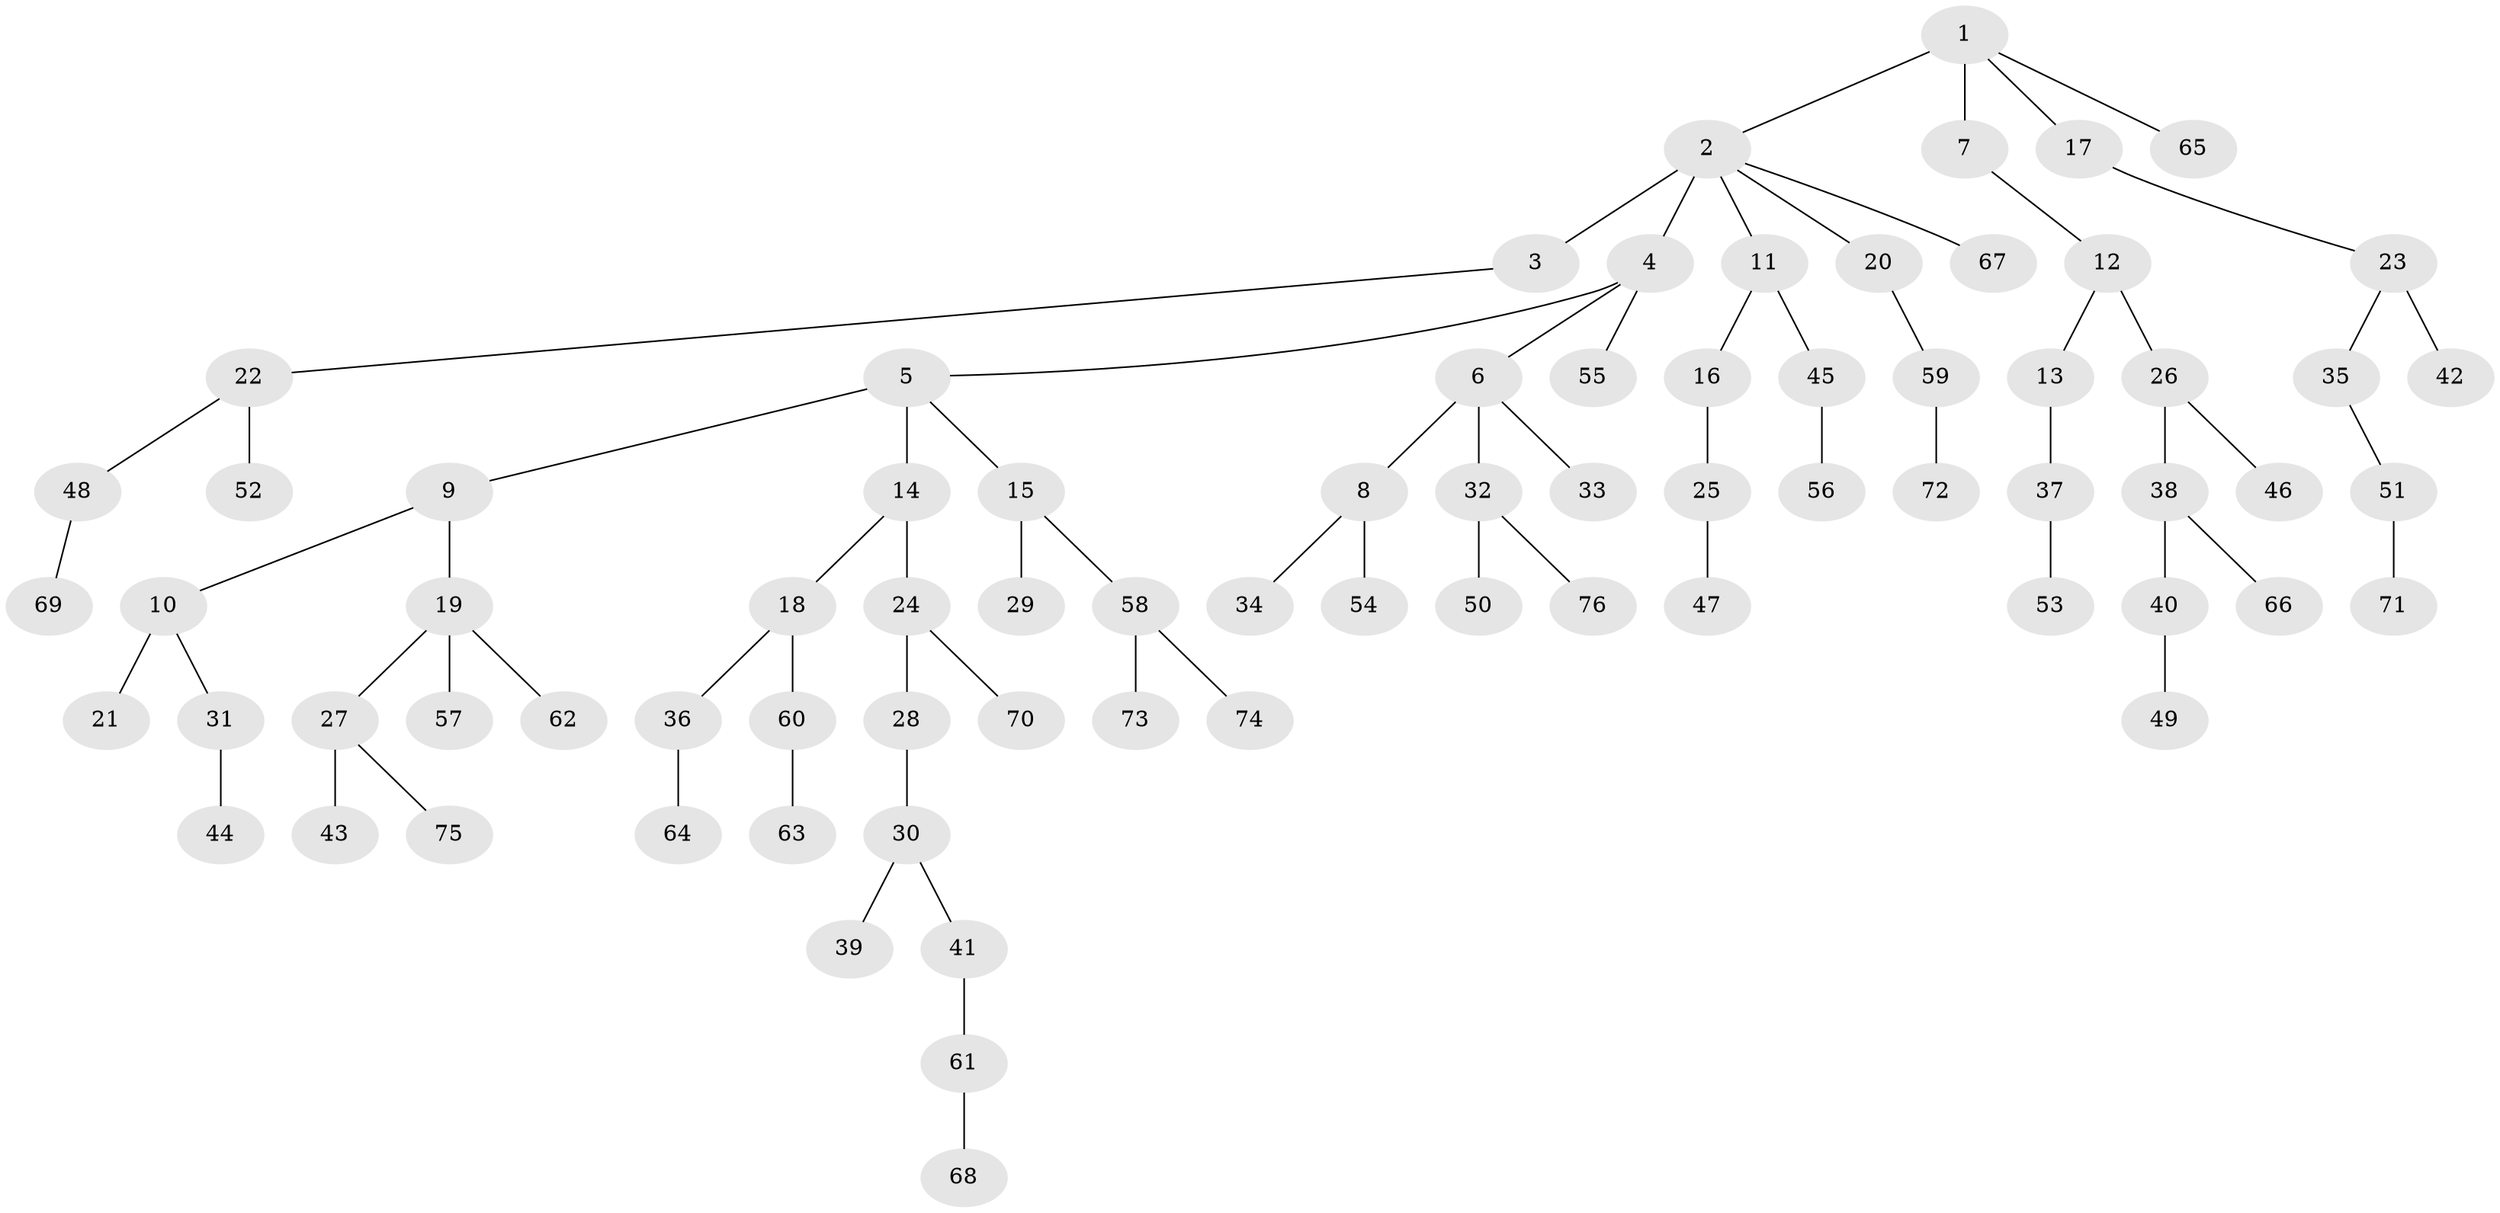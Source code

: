 // original degree distribution, {2: 0.21621621621621623, 6: 0.02702702702702703, 5: 0.04054054054054054, 4: 0.06756756756756757, 1: 0.5135135135135135, 3: 0.13513513513513514}
// Generated by graph-tools (version 1.1) at 2025/36/03/09/25 02:36:45]
// undirected, 76 vertices, 75 edges
graph export_dot {
graph [start="1"]
  node [color=gray90,style=filled];
  1;
  2;
  3;
  4;
  5;
  6;
  7;
  8;
  9;
  10;
  11;
  12;
  13;
  14;
  15;
  16;
  17;
  18;
  19;
  20;
  21;
  22;
  23;
  24;
  25;
  26;
  27;
  28;
  29;
  30;
  31;
  32;
  33;
  34;
  35;
  36;
  37;
  38;
  39;
  40;
  41;
  42;
  43;
  44;
  45;
  46;
  47;
  48;
  49;
  50;
  51;
  52;
  53;
  54;
  55;
  56;
  57;
  58;
  59;
  60;
  61;
  62;
  63;
  64;
  65;
  66;
  67;
  68;
  69;
  70;
  71;
  72;
  73;
  74;
  75;
  76;
  1 -- 2 [weight=2.0];
  1 -- 7 [weight=1.0];
  1 -- 17 [weight=1.0];
  1 -- 65 [weight=1.0];
  2 -- 3 [weight=4.0];
  2 -- 4 [weight=1.0];
  2 -- 11 [weight=1.0];
  2 -- 20 [weight=1.0];
  2 -- 67 [weight=1.0];
  3 -- 22 [weight=1.0];
  4 -- 5 [weight=1.0];
  4 -- 6 [weight=1.0];
  4 -- 55 [weight=1.0];
  5 -- 9 [weight=1.0];
  5 -- 14 [weight=3.0];
  5 -- 15 [weight=1.0];
  6 -- 8 [weight=1.0];
  6 -- 32 [weight=1.0];
  6 -- 33 [weight=1.0];
  7 -- 12 [weight=1.0];
  8 -- 34 [weight=1.0];
  8 -- 54 [weight=2.0];
  9 -- 10 [weight=1.0];
  9 -- 19 [weight=1.0];
  10 -- 21 [weight=3.0];
  10 -- 31 [weight=1.0];
  11 -- 16 [weight=1.0];
  11 -- 45 [weight=3.0];
  12 -- 13 [weight=1.0];
  12 -- 26 [weight=1.0];
  13 -- 37 [weight=1.0];
  14 -- 18 [weight=1.0];
  14 -- 24 [weight=1.0];
  15 -- 29 [weight=1.0];
  15 -- 58 [weight=1.0];
  16 -- 25 [weight=1.0];
  17 -- 23 [weight=1.0];
  18 -- 36 [weight=1.0];
  18 -- 60 [weight=1.0];
  19 -- 27 [weight=1.0];
  19 -- 57 [weight=1.0];
  19 -- 62 [weight=1.0];
  20 -- 59 [weight=1.0];
  22 -- 48 [weight=1.0];
  22 -- 52 [weight=1.0];
  23 -- 35 [weight=1.0];
  23 -- 42 [weight=2.0];
  24 -- 28 [weight=1.0];
  24 -- 70 [weight=1.0];
  25 -- 47 [weight=1.0];
  26 -- 38 [weight=2.0];
  26 -- 46 [weight=1.0];
  27 -- 43 [weight=2.0];
  27 -- 75 [weight=1.0];
  28 -- 30 [weight=2.0];
  30 -- 39 [weight=1.0];
  30 -- 41 [weight=1.0];
  31 -- 44 [weight=3.0];
  32 -- 50 [weight=1.0];
  32 -- 76 [weight=1.0];
  35 -- 51 [weight=1.0];
  36 -- 64 [weight=1.0];
  37 -- 53 [weight=1.0];
  38 -- 40 [weight=1.0];
  38 -- 66 [weight=1.0];
  40 -- 49 [weight=1.0];
  41 -- 61 [weight=1.0];
  45 -- 56 [weight=1.0];
  48 -- 69 [weight=1.0];
  51 -- 71 [weight=1.0];
  58 -- 73 [weight=1.0];
  58 -- 74 [weight=1.0];
  59 -- 72 [weight=1.0];
  60 -- 63 [weight=1.0];
  61 -- 68 [weight=1.0];
}
